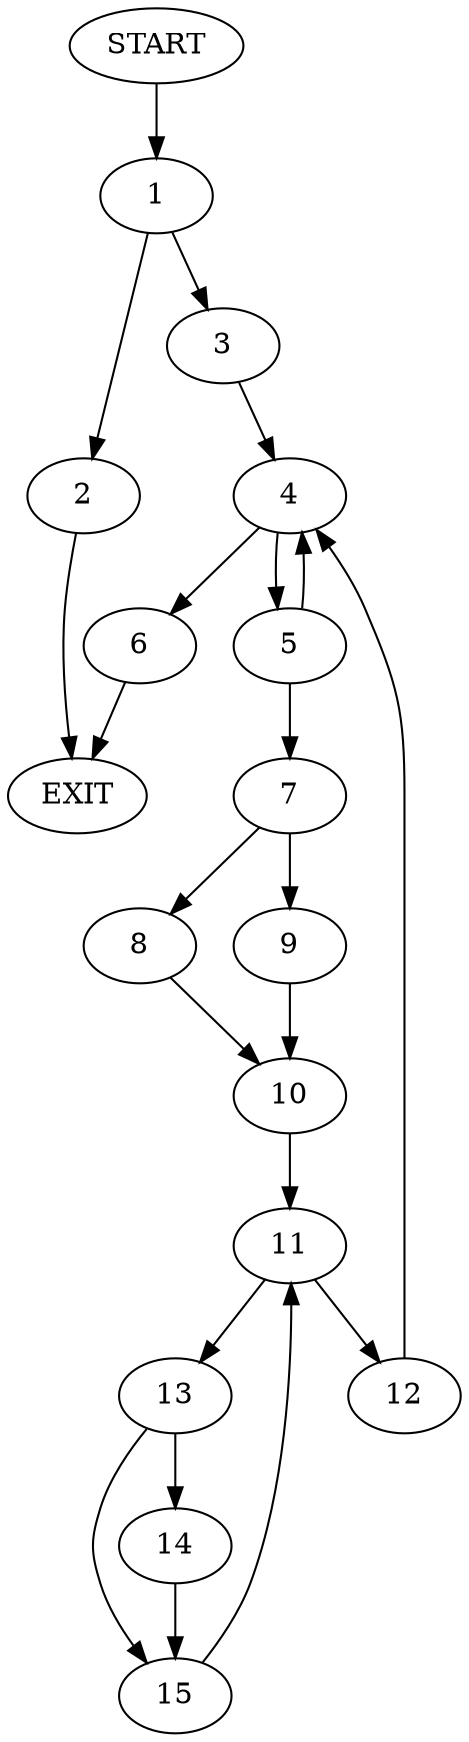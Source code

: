 digraph {
0 [label="START"]
16 [label="EXIT"]
0 -> 1
1 -> 2
1 -> 3
2 -> 16
3 -> 4
4 -> 5
4 -> 6
5 -> 4
5 -> 7
6 -> 16
7 -> 8
7 -> 9
8 -> 10
9 -> 10
10 -> 11
11 -> 12
11 -> 13
12 -> 4
13 -> 14
13 -> 15
14 -> 15
15 -> 11
}
